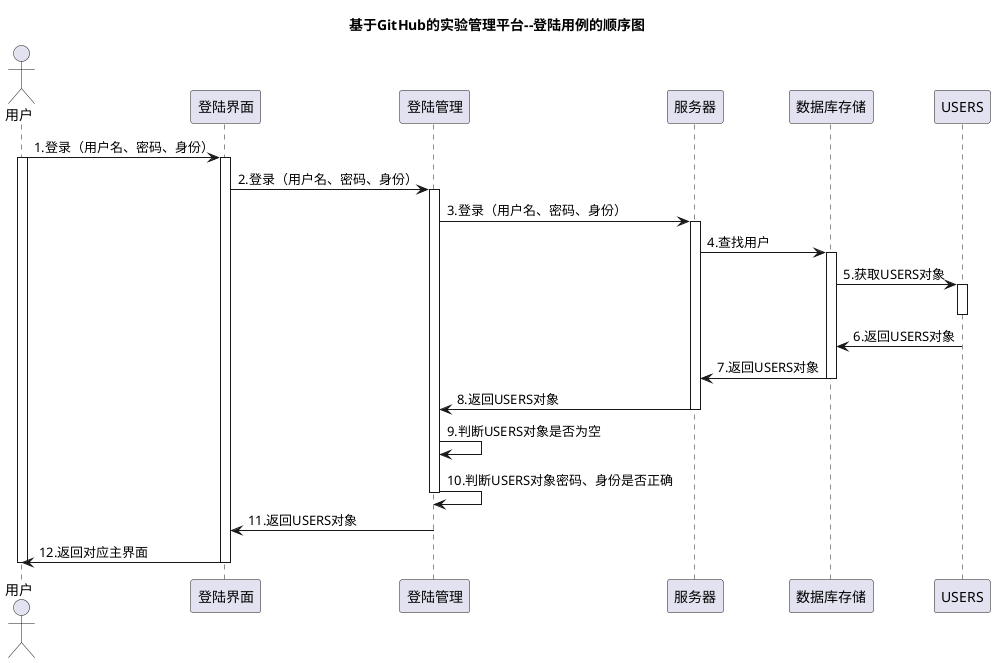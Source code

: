 @startuml
title 基于GitHub的实验管理平台--登陆用例的顺序图
actor 用户
用户 -> 登陆界面:1.登录（用户名、密码、身份）
activate 用户
activate 登陆界面
登陆界面 -> 登陆管理: 2.登录（用户名、密码、身份）
activate 登陆管理
登陆管理 -> 服务器:3.登录（用户名、密码、身份）
activate 服务器
服务器-> 数据库存储:4.查找用户
activate 数据库存储
数据库存储-> USERS:5.获取USERS对象
activate USERS
deactivate USERS
USERS -> 数据库存储:6.返回USERS对象
数据库存储->服务器:7.返回USERS对象
deactivate 数据库存储

服务器->登陆管理:8.返回USERS对象
deactivate 服务器

登陆管理->登陆管理:9.判断USERS对象是否为空
登陆管理->登陆管理:10.判断USERS对象密码、身份是否正确
deactivate 登陆管理
登陆管理->登陆界面:11.返回USERS对象


登陆界面->用户:12.返回对应主界面
deactivate 登陆界面
deactivate 用户

@enduml